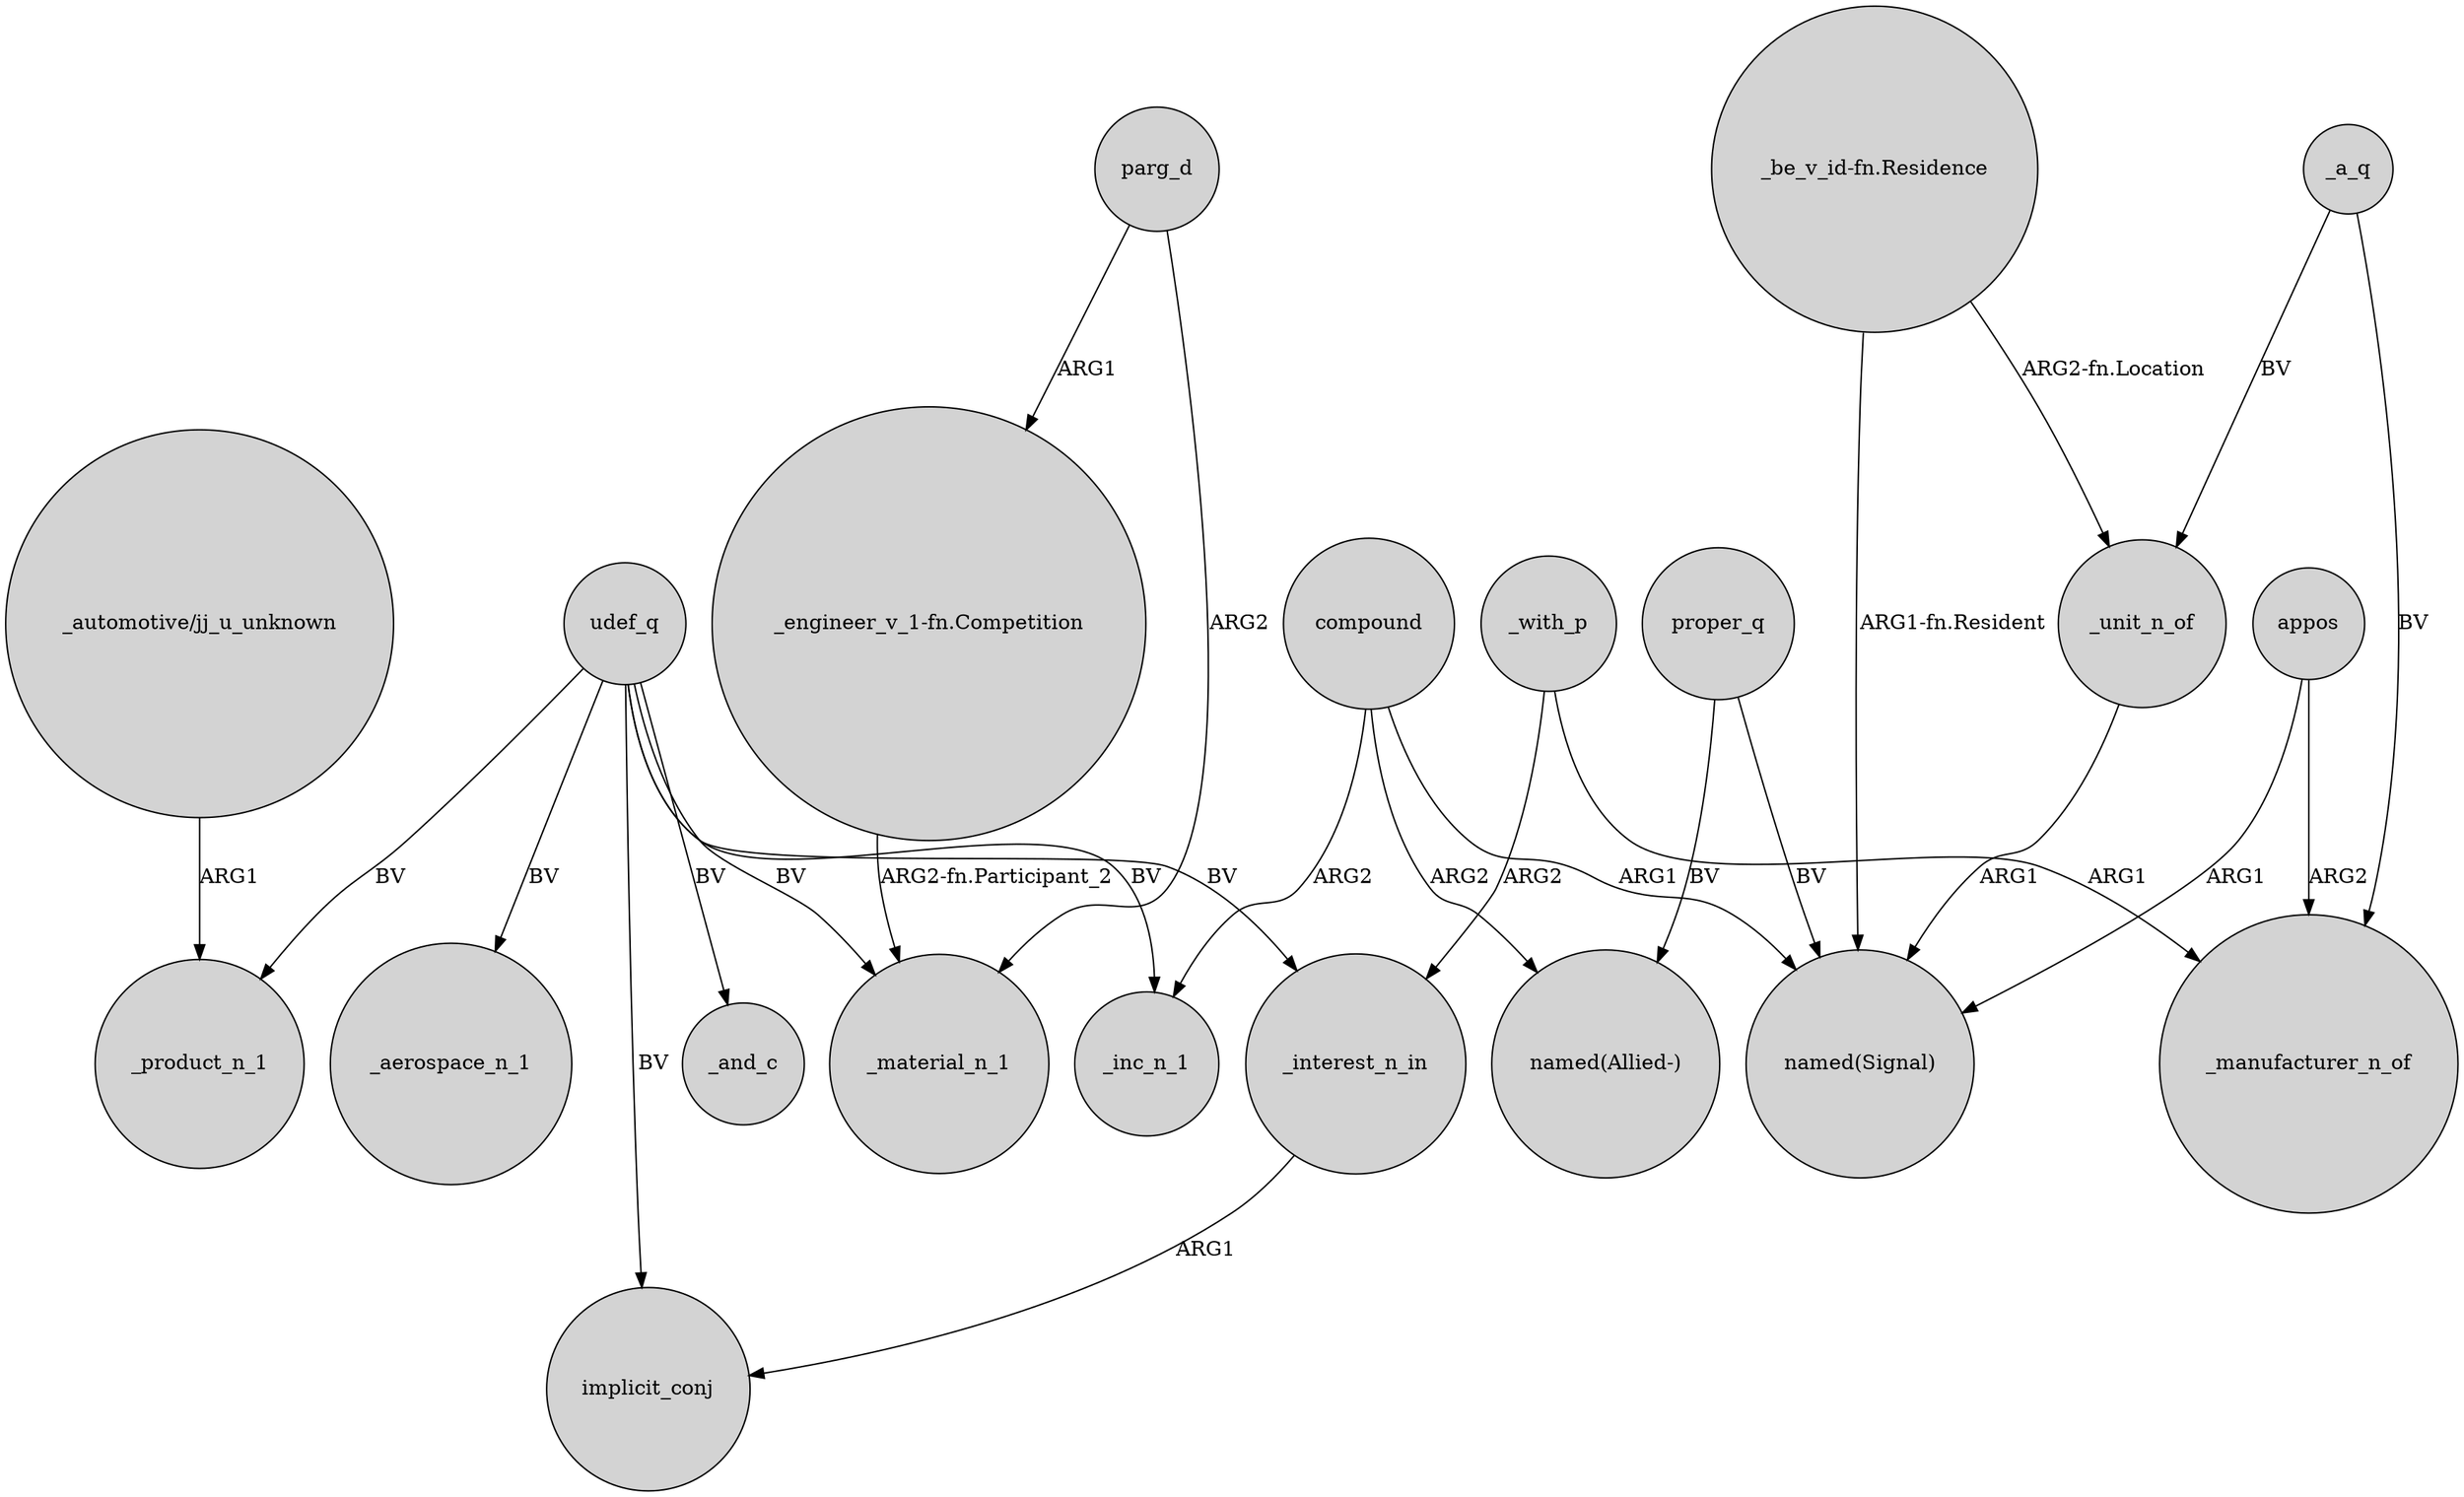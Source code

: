 digraph {
	node [shape=circle style=filled]
	_interest_n_in -> implicit_conj [label=ARG1]
	"_be_v_id-fn.Residence" -> _unit_n_of [label="ARG2-fn.Location"]
	proper_q -> "named(Allied-)" [label=BV]
	udef_q -> _material_n_1 [label=BV]
	_unit_n_of -> "named(Signal)" [label=ARG1]
	parg_d -> _material_n_1 [label=ARG2]
	compound -> "named(Allied-)" [label=ARG2]
	udef_q -> _product_n_1 [label=BV]
	udef_q -> _and_c [label=BV]
	compound -> "named(Signal)" [label=ARG1]
	appos -> "named(Signal)" [label=ARG1]
	"_engineer_v_1-fn.Competition" -> _material_n_1 [label="ARG2-fn.Participant_2"]
	_with_p -> _interest_n_in [label=ARG2]
	"_be_v_id-fn.Residence" -> "named(Signal)" [label="ARG1-fn.Resident"]
	_a_q -> _manufacturer_n_of [label=BV]
	_with_p -> _manufacturer_n_of [label=ARG1]
	udef_q -> _inc_n_1 [label=BV]
	parg_d -> "_engineer_v_1-fn.Competition" [label=ARG1]
	compound -> _inc_n_1 [label=ARG2]
	proper_q -> "named(Signal)" [label=BV]
	"_automotive/jj_u_unknown" -> _product_n_1 [label=ARG1]
	udef_q -> _aerospace_n_1 [label=BV]
	appos -> _manufacturer_n_of [label=ARG2]
	udef_q -> _interest_n_in [label=BV]
	_a_q -> _unit_n_of [label=BV]
	udef_q -> implicit_conj [label=BV]
}
